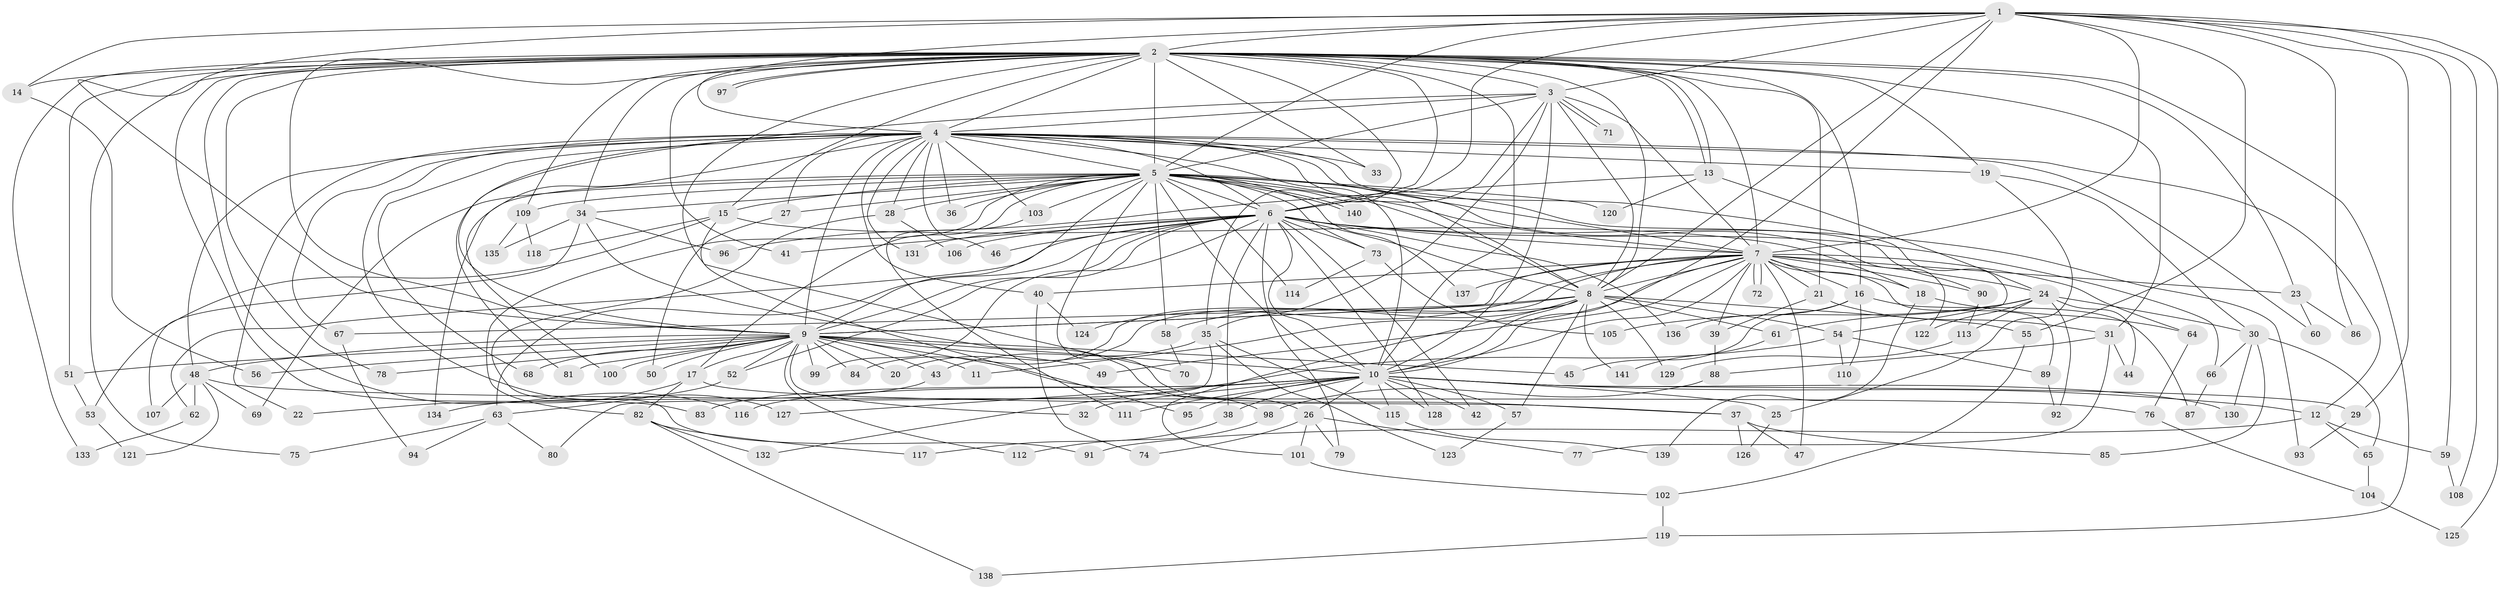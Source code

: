 // coarse degree distribution, {11: 0.011904761904761904, 56: 0.011904761904761904, 21: 0.011904761904761904, 23: 0.011904761904761904, 27: 0.011904761904761904, 19: 0.011904761904761904, 2: 0.44047619047619047, 5: 0.10714285714285714, 6: 0.047619047619047616, 4: 0.07142857142857142, 9: 0.011904761904761904, 3: 0.19047619047619047, 1: 0.05952380952380952}
// Generated by graph-tools (version 1.1) at 2025/17/03/04/25 18:17:22]
// undirected, 141 vertices, 307 edges
graph export_dot {
graph [start="1"]
  node [color=gray90,style=filled];
  1;
  2;
  3;
  4;
  5;
  6;
  7;
  8;
  9;
  10;
  11;
  12;
  13;
  14;
  15;
  16;
  17;
  18;
  19;
  20;
  21;
  22;
  23;
  24;
  25;
  26;
  27;
  28;
  29;
  30;
  31;
  32;
  33;
  34;
  35;
  36;
  37;
  38;
  39;
  40;
  41;
  42;
  43;
  44;
  45;
  46;
  47;
  48;
  49;
  50;
  51;
  52;
  53;
  54;
  55;
  56;
  57;
  58;
  59;
  60;
  61;
  62;
  63;
  64;
  65;
  66;
  67;
  68;
  69;
  70;
  71;
  72;
  73;
  74;
  75;
  76;
  77;
  78;
  79;
  80;
  81;
  82;
  83;
  84;
  85;
  86;
  87;
  88;
  89;
  90;
  91;
  92;
  93;
  94;
  95;
  96;
  97;
  98;
  99;
  100;
  101;
  102;
  103;
  104;
  105;
  106;
  107;
  108;
  109;
  110;
  111;
  112;
  113;
  114;
  115;
  116;
  117;
  118;
  119;
  120;
  121;
  122;
  123;
  124;
  125;
  126;
  127;
  128;
  129;
  130;
  131;
  132;
  133;
  134;
  135;
  136;
  137;
  138;
  139;
  140;
  141;
  1 -- 2;
  1 -- 3;
  1 -- 4;
  1 -- 5;
  1 -- 6;
  1 -- 7;
  1 -- 8;
  1 -- 9;
  1 -- 10;
  1 -- 14;
  1 -- 29;
  1 -- 55;
  1 -- 59;
  1 -- 86;
  1 -- 108;
  1 -- 125;
  2 -- 3;
  2 -- 4;
  2 -- 5;
  2 -- 6;
  2 -- 7;
  2 -- 8;
  2 -- 9;
  2 -- 10;
  2 -- 13;
  2 -- 13;
  2 -- 14;
  2 -- 15;
  2 -- 16;
  2 -- 19;
  2 -- 21;
  2 -- 23;
  2 -- 31;
  2 -- 33;
  2 -- 34;
  2 -- 35;
  2 -- 41;
  2 -- 51;
  2 -- 70;
  2 -- 75;
  2 -- 78;
  2 -- 83;
  2 -- 97;
  2 -- 97;
  2 -- 109;
  2 -- 116;
  2 -- 119;
  2 -- 133;
  3 -- 4;
  3 -- 5;
  3 -- 6;
  3 -- 7;
  3 -- 8;
  3 -- 9;
  3 -- 10;
  3 -- 35;
  3 -- 71;
  3 -- 71;
  4 -- 5;
  4 -- 6;
  4 -- 7;
  4 -- 8;
  4 -- 9;
  4 -- 10;
  4 -- 12;
  4 -- 19;
  4 -- 22;
  4 -- 27;
  4 -- 28;
  4 -- 33;
  4 -- 36;
  4 -- 40;
  4 -- 46;
  4 -- 48;
  4 -- 54;
  4 -- 60;
  4 -- 67;
  4 -- 68;
  4 -- 81;
  4 -- 100;
  4 -- 103;
  4 -- 127;
  4 -- 131;
  5 -- 6;
  5 -- 7;
  5 -- 8;
  5 -- 9;
  5 -- 10;
  5 -- 15;
  5 -- 17;
  5 -- 26;
  5 -- 27;
  5 -- 28;
  5 -- 34;
  5 -- 36;
  5 -- 58;
  5 -- 69;
  5 -- 73;
  5 -- 82;
  5 -- 90;
  5 -- 103;
  5 -- 109;
  5 -- 114;
  5 -- 120;
  5 -- 122;
  5 -- 134;
  5 -- 137;
  5 -- 140;
  5 -- 140;
  6 -- 7;
  6 -- 8;
  6 -- 9;
  6 -- 10;
  6 -- 38;
  6 -- 41;
  6 -- 42;
  6 -- 46;
  6 -- 52;
  6 -- 62;
  6 -- 63;
  6 -- 66;
  6 -- 73;
  6 -- 79;
  6 -- 93;
  6 -- 99;
  6 -- 106;
  6 -- 128;
  6 -- 131;
  6 -- 136;
  7 -- 8;
  7 -- 9;
  7 -- 10;
  7 -- 11;
  7 -- 16;
  7 -- 18;
  7 -- 21;
  7 -- 23;
  7 -- 24;
  7 -- 39;
  7 -- 40;
  7 -- 47;
  7 -- 49;
  7 -- 64;
  7 -- 72;
  7 -- 72;
  7 -- 84;
  7 -- 89;
  7 -- 90;
  7 -- 124;
  7 -- 137;
  8 -- 9;
  8 -- 10;
  8 -- 20;
  8 -- 54;
  8 -- 55;
  8 -- 57;
  8 -- 58;
  8 -- 61;
  8 -- 67;
  8 -- 101;
  8 -- 129;
  8 -- 141;
  9 -- 10;
  9 -- 11;
  9 -- 17;
  9 -- 20;
  9 -- 32;
  9 -- 37;
  9 -- 43;
  9 -- 45;
  9 -- 48;
  9 -- 49;
  9 -- 50;
  9 -- 51;
  9 -- 52;
  9 -- 56;
  9 -- 68;
  9 -- 78;
  9 -- 81;
  9 -- 84;
  9 -- 99;
  9 -- 100;
  9 -- 112;
  10 -- 12;
  10 -- 25;
  10 -- 26;
  10 -- 29;
  10 -- 32;
  10 -- 38;
  10 -- 42;
  10 -- 57;
  10 -- 83;
  10 -- 95;
  10 -- 111;
  10 -- 115;
  10 -- 116;
  10 -- 127;
  10 -- 128;
  10 -- 130;
  12 -- 59;
  12 -- 65;
  12 -- 91;
  13 -- 24;
  13 -- 96;
  13 -- 120;
  14 -- 56;
  15 -- 18;
  15 -- 53;
  15 -- 95;
  15 -- 118;
  16 -- 45;
  16 -- 87;
  16 -- 110;
  16 -- 136;
  17 -- 22;
  17 -- 37;
  17 -- 82;
  18 -- 64;
  18 -- 139;
  19 -- 25;
  19 -- 30;
  21 -- 31;
  21 -- 39;
  23 -- 60;
  23 -- 86;
  24 -- 30;
  24 -- 44;
  24 -- 61;
  24 -- 92;
  24 -- 105;
  24 -- 113;
  24 -- 122;
  25 -- 126;
  26 -- 74;
  26 -- 77;
  26 -- 79;
  26 -- 101;
  27 -- 50;
  28 -- 91;
  28 -- 106;
  29 -- 93;
  30 -- 65;
  30 -- 66;
  30 -- 85;
  30 -- 130;
  31 -- 44;
  31 -- 77;
  31 -- 88;
  34 -- 96;
  34 -- 98;
  34 -- 107;
  34 -- 135;
  35 -- 43;
  35 -- 80;
  35 -- 115;
  35 -- 123;
  37 -- 47;
  37 -- 85;
  37 -- 126;
  38 -- 117;
  39 -- 88;
  40 -- 74;
  40 -- 124;
  43 -- 134;
  48 -- 62;
  48 -- 69;
  48 -- 76;
  48 -- 107;
  48 -- 121;
  51 -- 53;
  52 -- 63;
  53 -- 121;
  54 -- 89;
  54 -- 110;
  54 -- 132;
  55 -- 102;
  57 -- 123;
  58 -- 70;
  59 -- 108;
  61 -- 141;
  62 -- 133;
  63 -- 75;
  63 -- 80;
  63 -- 94;
  64 -- 76;
  65 -- 104;
  66 -- 87;
  67 -- 94;
  73 -- 105;
  73 -- 114;
  76 -- 104;
  82 -- 117;
  82 -- 132;
  82 -- 138;
  88 -- 98;
  89 -- 92;
  90 -- 113;
  98 -- 112;
  101 -- 102;
  102 -- 119;
  103 -- 111;
  104 -- 125;
  109 -- 118;
  109 -- 135;
  113 -- 129;
  115 -- 139;
  119 -- 138;
}
